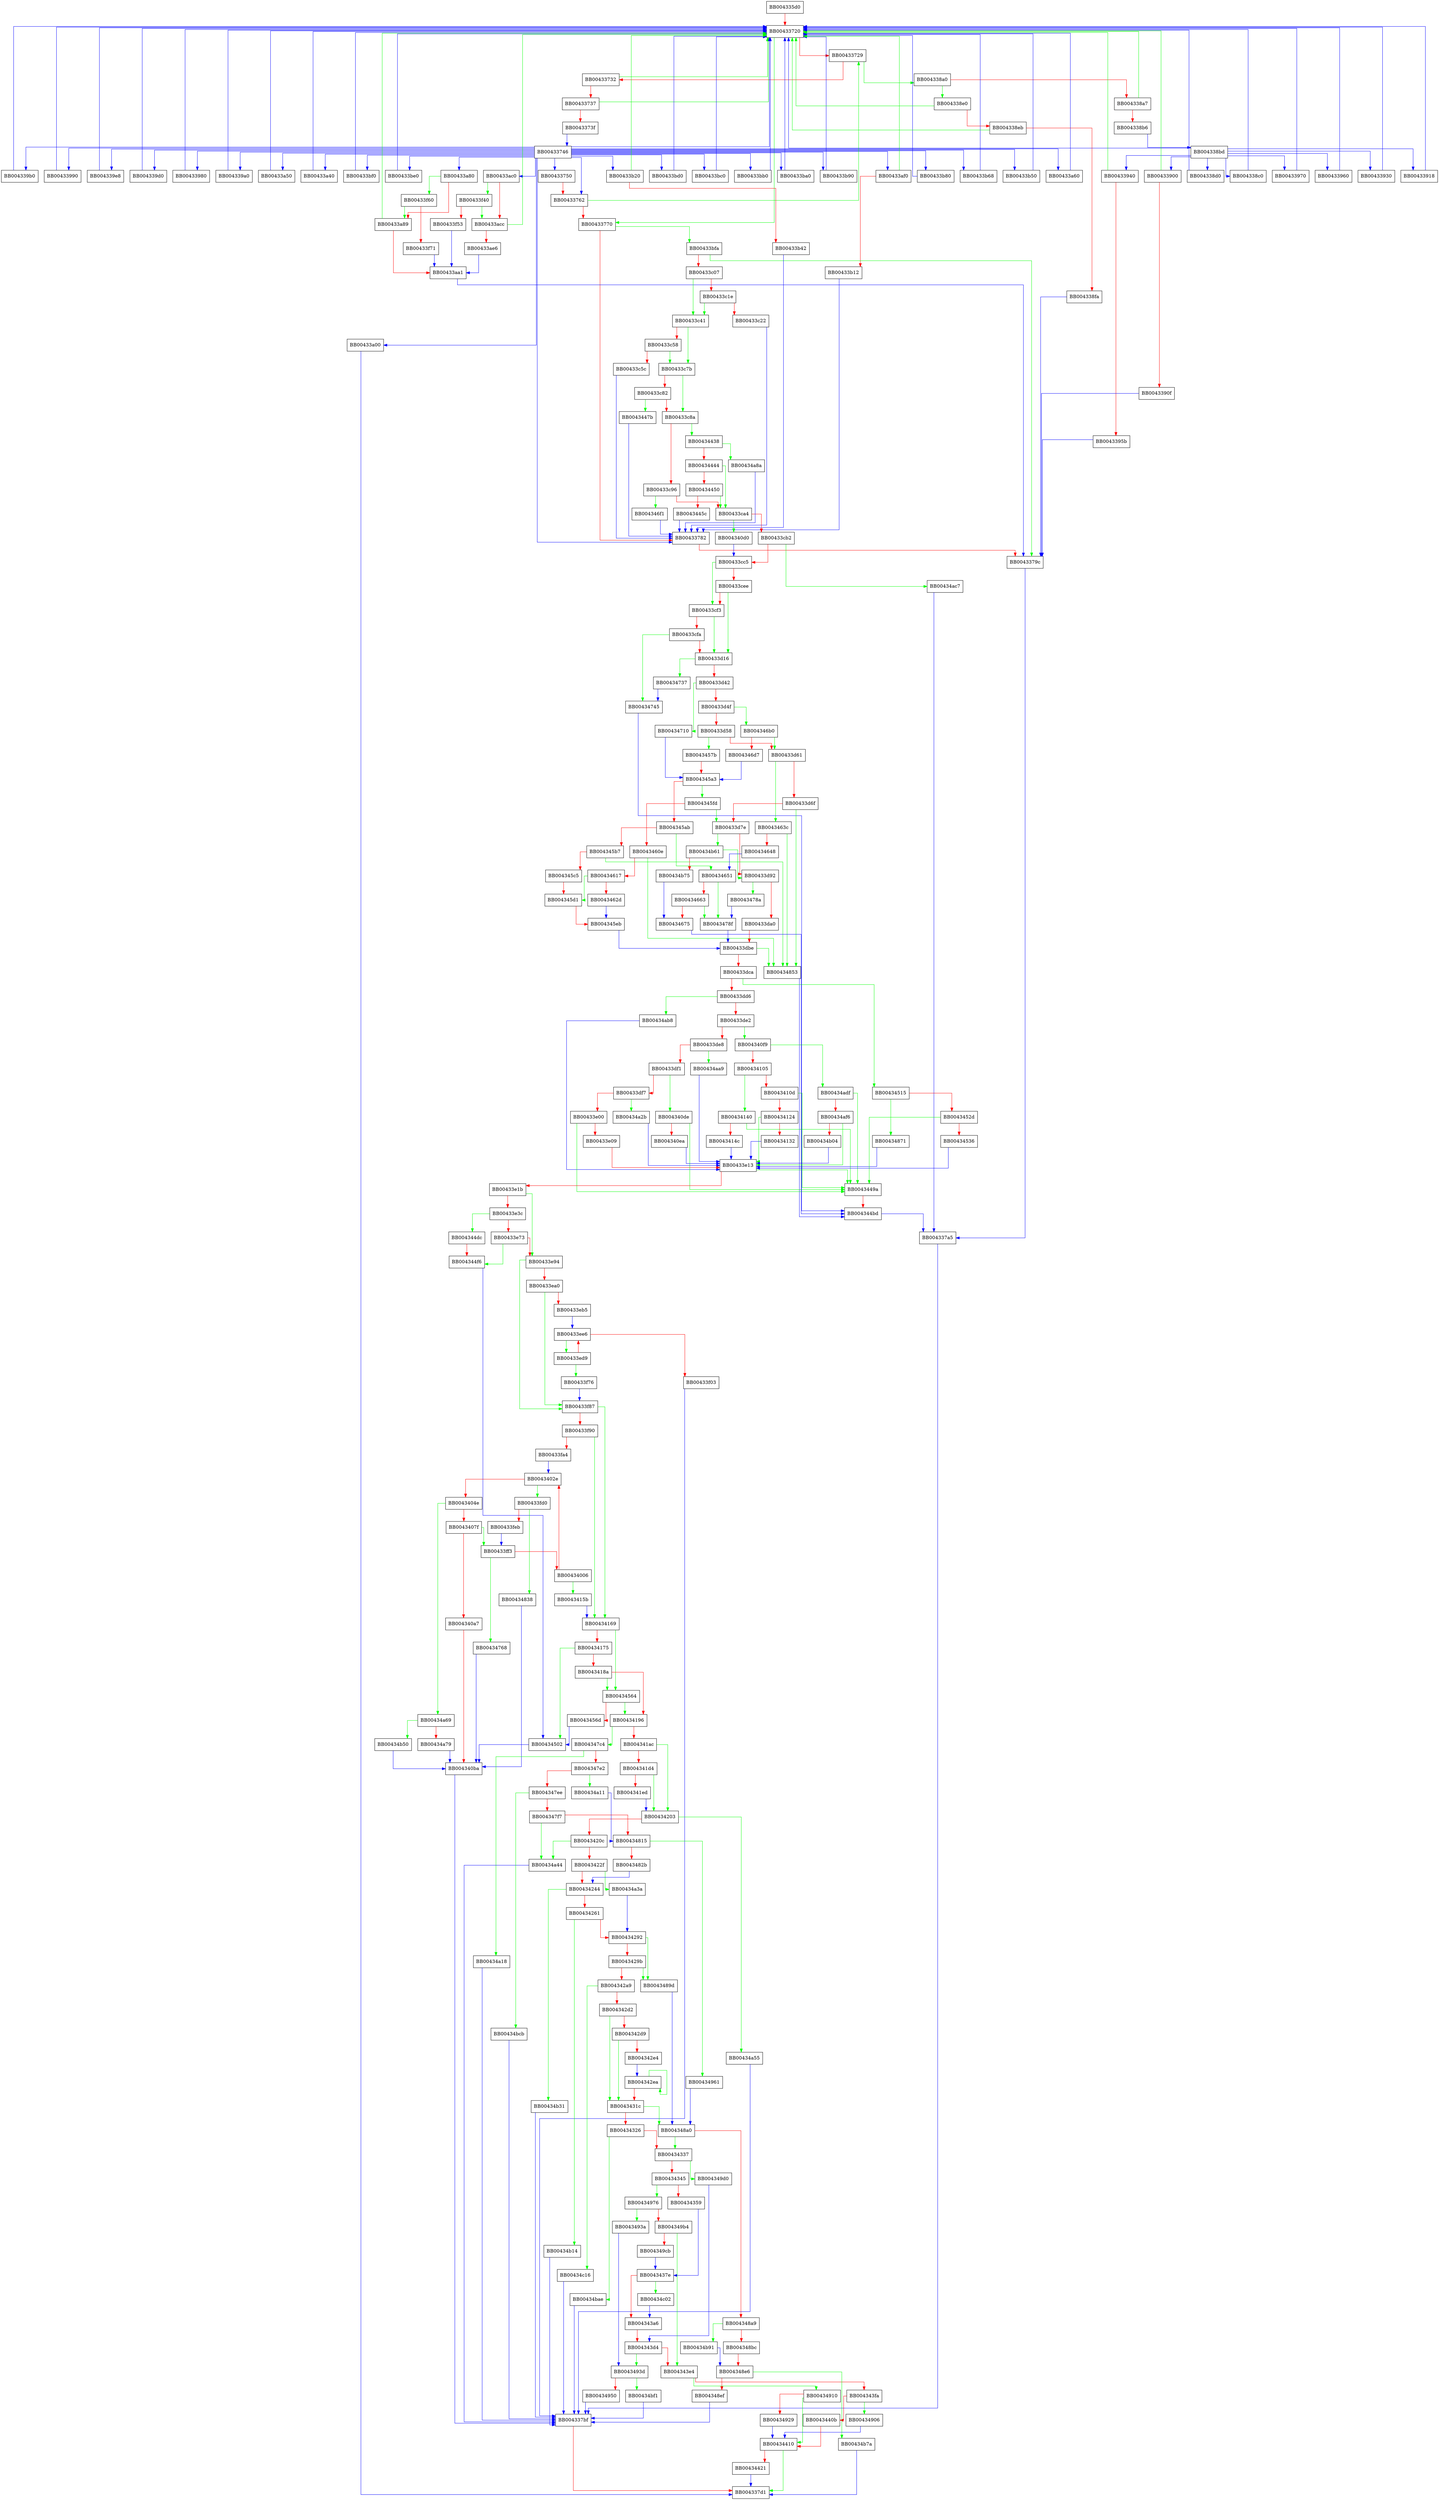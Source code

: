 digraph pkeyutl_main {
  node [shape="box"];
  graph [splines=ortho];
  BB004335d0 -> BB00433720 [color="red"];
  BB00433720 -> BB00433770 [color="green"];
  BB00433720 -> BB00433729 [color="red"];
  BB00433729 -> BB004338a0 [color="green"];
  BB00433729 -> BB00433732 [color="red"];
  BB00433732 -> BB00433720 [color="green"];
  BB00433732 -> BB00433737 [color="red"];
  BB00433737 -> BB00433720 [color="green"];
  BB00433737 -> BB0043373f [color="red"];
  BB0043373f -> BB00433746 [color="blue"];
  BB00433746 -> BB00433782 [color="blue"];
  BB00433746 -> BB00433720 [color="blue"];
  BB00433746 -> BB00433a00 [color="blue"];
  BB00433746 -> BB004339b0 [color="blue"];
  BB00433746 -> BB00433990 [color="blue"];
  BB00433746 -> BB004339e8 [color="blue"];
  BB00433746 -> BB004339d0 [color="blue"];
  BB00433746 -> BB00433980 [color="blue"];
  BB00433746 -> BB004339a0 [color="blue"];
  BB00433746 -> BB00433a50 [color="blue"];
  BB00433746 -> BB00433a40 [color="blue"];
  BB00433746 -> BB00433bf0 [color="blue"];
  BB00433746 -> BB00433be0 [color="blue"];
  BB00433746 -> BB00433bd0 [color="blue"];
  BB00433746 -> BB00433bc0 [color="blue"];
  BB00433746 -> BB00433bb0 [color="blue"];
  BB00433746 -> BB00433ba0 [color="blue"];
  BB00433746 -> BB00433762 [color="blue"];
  BB00433746 -> BB00433b90 [color="blue"];
  BB00433746 -> BB00433b80 [color="blue"];
  BB00433746 -> BB00433b68 [color="blue"];
  BB00433746 -> BB00433b50 [color="blue"];
  BB00433746 -> BB00433b20 [color="blue"];
  BB00433746 -> BB00433af0 [color="blue"];
  BB00433746 -> BB00433ac0 [color="blue"];
  BB00433746 -> BB00433a80 [color="blue"];
  BB00433746 -> BB00433750 [color="blue"];
  BB00433746 -> BB00433a60 [color="blue"];
  BB00433750 -> BB00433762 [color="red"];
  BB00433762 -> BB00433729 [color="green"];
  BB00433762 -> BB00433770 [color="red"];
  BB00433770 -> BB00433bfa [color="green"];
  BB00433770 -> BB00433782 [color="red"];
  BB00433782 -> BB0043379c [color="red"];
  BB0043379c -> BB004337a5 [color="blue"];
  BB004337a5 -> BB004337bf [color="blue"];
  BB004337bf -> BB004337d1 [color="red"];
  BB004338a0 -> BB004338e0 [color="green"];
  BB004338a0 -> BB004338a7 [color="red"];
  BB004338a7 -> BB00433720 [color="green"];
  BB004338a7 -> BB004338b6 [color="red"];
  BB004338b6 -> BB004338bd [color="blue"];
  BB004338bd -> BB00433900 [color="blue"];
  BB004338bd -> BB00433720 [color="blue"];
  BB004338bd -> BB004338d0 [color="blue"];
  BB004338bd -> BB004338c0 [color="blue"];
  BB004338bd -> BB00433970 [color="blue"];
  BB004338bd -> BB00433960 [color="blue"];
  BB004338bd -> BB00433940 [color="blue"];
  BB004338bd -> BB00433930 [color="blue"];
  BB004338bd -> BB00433918 [color="blue"];
  BB004338c0 -> BB00433720 [color="blue"];
  BB004338d0 -> BB00433720 [color="blue"];
  BB004338e0 -> BB00433720 [color="green"];
  BB004338e0 -> BB004338eb [color="red"];
  BB004338eb -> BB00433720 [color="green"];
  BB004338eb -> BB004338fa [color="red"];
  BB004338fa -> BB0043379c [color="blue"];
  BB00433900 -> BB00433720 [color="green"];
  BB00433900 -> BB0043390f [color="red"];
  BB0043390f -> BB0043379c [color="blue"];
  BB00433918 -> BB00433720 [color="blue"];
  BB00433930 -> BB00433720 [color="blue"];
  BB00433940 -> BB00433720 [color="green"];
  BB00433940 -> BB0043395b [color="red"];
  BB0043395b -> BB0043379c [color="blue"];
  BB00433960 -> BB00433720 [color="blue"];
  BB00433970 -> BB00433720 [color="blue"];
  BB00433980 -> BB00433720 [color="blue"];
  BB00433990 -> BB00433720 [color="blue"];
  BB004339a0 -> BB00433720 [color="blue"];
  BB004339b0 -> BB00433720 [color="blue"];
  BB004339d0 -> BB00433720 [color="blue"];
  BB004339e8 -> BB00433720 [color="blue"];
  BB00433a00 -> BB004337d1 [color="blue"];
  BB00433a40 -> BB00433720 [color="blue"];
  BB00433a50 -> BB00433720 [color="blue"];
  BB00433a60 -> BB00433720 [color="blue"];
  BB00433a80 -> BB00433f60 [color="green"];
  BB00433a80 -> BB00433a89 [color="red"];
  BB00433a89 -> BB00433720 [color="green"];
  BB00433a89 -> BB00433aa1 [color="red"];
  BB00433aa1 -> BB0043379c [color="blue"];
  BB00433ac0 -> BB00433f40 [color="green"];
  BB00433ac0 -> BB00433acc [color="red"];
  BB00433acc -> BB00433720 [color="green"];
  BB00433acc -> BB00433ae6 [color="red"];
  BB00433ae6 -> BB00433aa1 [color="blue"];
  BB00433af0 -> BB00433720 [color="green"];
  BB00433af0 -> BB00433b12 [color="red"];
  BB00433b12 -> BB00433782 [color="blue"];
  BB00433b20 -> BB00433720 [color="green"];
  BB00433b20 -> BB00433b42 [color="red"];
  BB00433b42 -> BB00433782 [color="blue"];
  BB00433b50 -> BB00433720 [color="blue"];
  BB00433b68 -> BB00433720 [color="blue"];
  BB00433b80 -> BB00433720 [color="blue"];
  BB00433b90 -> BB00433720 [color="blue"];
  BB00433ba0 -> BB00433720 [color="blue"];
  BB00433bb0 -> BB00433720 [color="blue"];
  BB00433bc0 -> BB00433720 [color="blue"];
  BB00433bd0 -> BB00433720 [color="blue"];
  BB00433be0 -> BB00433720 [color="blue"];
  BB00433bf0 -> BB00433720 [color="blue"];
  BB00433bfa -> BB0043379c [color="green"];
  BB00433bfa -> BB00433c07 [color="red"];
  BB00433c07 -> BB00433c41 [color="green"];
  BB00433c07 -> BB00433c1e [color="red"];
  BB00433c1e -> BB00433c41 [color="green"];
  BB00433c1e -> BB00433c22 [color="red"];
  BB00433c22 -> BB00433782 [color="blue"];
  BB00433c41 -> BB00433c7b [color="green"];
  BB00433c41 -> BB00433c58 [color="red"];
  BB00433c58 -> BB00433c7b [color="green"];
  BB00433c58 -> BB00433c5c [color="red"];
  BB00433c5c -> BB00433782 [color="blue"];
  BB00433c7b -> BB00433c8a [color="green"];
  BB00433c7b -> BB00433c82 [color="red"];
  BB00433c82 -> BB0043447b [color="green"];
  BB00433c82 -> BB00433c8a [color="red"];
  BB00433c8a -> BB00434438 [color="green"];
  BB00433c8a -> BB00433c96 [color="red"];
  BB00433c96 -> BB004346f1 [color="green"];
  BB00433c96 -> BB00433ca4 [color="red"];
  BB00433ca4 -> BB004340d0 [color="green"];
  BB00433ca4 -> BB00433cb2 [color="red"];
  BB00433cb2 -> BB00434ac7 [color="green"];
  BB00433cb2 -> BB00433cc5 [color="red"];
  BB00433cc5 -> BB00433cf3 [color="green"];
  BB00433cc5 -> BB00433cee [color="red"];
  BB00433cee -> BB00433d16 [color="green"];
  BB00433cee -> BB00433cf3 [color="red"];
  BB00433cf3 -> BB00433d16 [color="green"];
  BB00433cf3 -> BB00433cfa [color="red"];
  BB00433cfa -> BB00434745 [color="green"];
  BB00433cfa -> BB00433d16 [color="red"];
  BB00433d16 -> BB00434737 [color="green"];
  BB00433d16 -> BB00433d42 [color="red"];
  BB00433d42 -> BB00434710 [color="green"];
  BB00433d42 -> BB00433d4f [color="red"];
  BB00433d4f -> BB004346b0 [color="green"];
  BB00433d4f -> BB00433d58 [color="red"];
  BB00433d58 -> BB0043457b [color="green"];
  BB00433d58 -> BB00433d61 [color="red"];
  BB00433d61 -> BB0043463c [color="green"];
  BB00433d61 -> BB00433d6f [color="red"];
  BB00433d6f -> BB00434853 [color="green"];
  BB00433d6f -> BB00433d7e [color="red"];
  BB00433d7e -> BB00434b61 [color="green"];
  BB00433d7e -> BB00433d92 [color="red"];
  BB00433d92 -> BB0043478a [color="green"];
  BB00433d92 -> BB00433da0 [color="red"];
  BB00433da0 -> BB00433dbe [color="red"];
  BB00433dbe -> BB00434853 [color="green"];
  BB00433dbe -> BB00433dca [color="red"];
  BB00433dca -> BB00434515 [color="green"];
  BB00433dca -> BB00433dd6 [color="red"];
  BB00433dd6 -> BB00434ab8 [color="green"];
  BB00433dd6 -> BB00433de2 [color="red"];
  BB00433de2 -> BB004340f9 [color="green"];
  BB00433de2 -> BB00433de8 [color="red"];
  BB00433de8 -> BB00434aa9 [color="green"];
  BB00433de8 -> BB00433df1 [color="red"];
  BB00433df1 -> BB004340de [color="green"];
  BB00433df1 -> BB00433df7 [color="red"];
  BB00433df7 -> BB00434a2b [color="green"];
  BB00433df7 -> BB00433e00 [color="red"];
  BB00433e00 -> BB0043449a [color="green"];
  BB00433e00 -> BB00433e09 [color="red"];
  BB00433e09 -> BB00433e13 [color="red"];
  BB00433e13 -> BB0043449a [color="green"];
  BB00433e13 -> BB00433e1b [color="red"];
  BB00433e1b -> BB00433e94 [color="green"];
  BB00433e1b -> BB00433e3c [color="red"];
  BB00433e3c -> BB004344dc [color="green"];
  BB00433e3c -> BB00433e73 [color="red"];
  BB00433e73 -> BB004344f6 [color="green"];
  BB00433e73 -> BB00433e94 [color="red"];
  BB00433e94 -> BB00433f87 [color="green"];
  BB00433e94 -> BB00433ea0 [color="red"];
  BB00433ea0 -> BB00433f87 [color="green"];
  BB00433ea0 -> BB00433eb5 [color="red"];
  BB00433eb5 -> BB00433ee6 [color="blue"];
  BB00433ed9 -> BB00433f76 [color="green"];
  BB00433ed9 -> BB00433ee6 [color="red"];
  BB00433ee6 -> BB00433ed9 [color="green"];
  BB00433ee6 -> BB00433f03 [color="red"];
  BB00433f03 -> BB004337bf [color="blue"];
  BB00433f40 -> BB00433acc [color="green"];
  BB00433f40 -> BB00433f53 [color="red"];
  BB00433f53 -> BB00433aa1 [color="blue"];
  BB00433f60 -> BB00433a89 [color="green"];
  BB00433f60 -> BB00433f71 [color="red"];
  BB00433f71 -> BB00433aa1 [color="blue"];
  BB00433f76 -> BB00433f87 [color="blue"];
  BB00433f87 -> BB00434169 [color="green"];
  BB00433f87 -> BB00433f90 [color="red"];
  BB00433f90 -> BB00434169 [color="green"];
  BB00433f90 -> BB00433fa4 [color="red"];
  BB00433fa4 -> BB0043402e [color="blue"];
  BB00433fd0 -> BB00434838 [color="green"];
  BB00433fd0 -> BB00433feb [color="red"];
  BB00433feb -> BB00433ff3 [color="blue"];
  BB00433ff3 -> BB00434768 [color="green"];
  BB00433ff3 -> BB00434006 [color="red"];
  BB00434006 -> BB0043415b [color="green"];
  BB00434006 -> BB0043402e [color="red"];
  BB0043402e -> BB00433fd0 [color="green"];
  BB0043402e -> BB0043404e [color="red"];
  BB0043404e -> BB00434a69 [color="green"];
  BB0043404e -> BB0043407f [color="red"];
  BB0043407f -> BB00433ff3 [color="green"];
  BB0043407f -> BB004340a7 [color="red"];
  BB004340a7 -> BB004340ba [color="red"];
  BB004340ba -> BB004337bf [color="blue"];
  BB004340d0 -> BB00433cc5 [color="blue"];
  BB004340de -> BB0043449a [color="green"];
  BB004340de -> BB004340ea [color="red"];
  BB004340ea -> BB00433e13 [color="blue"];
  BB004340f9 -> BB00434adf [color="green"];
  BB004340f9 -> BB00434105 [color="red"];
  BB00434105 -> BB00434140 [color="green"];
  BB00434105 -> BB0043410d [color="red"];
  BB0043410d -> BB0043449a [color="green"];
  BB0043410d -> BB00434124 [color="red"];
  BB00434124 -> BB00433e13 [color="green"];
  BB00434124 -> BB00434132 [color="red"];
  BB00434132 -> BB00433e13 [color="blue"];
  BB00434140 -> BB0043449a [color="green"];
  BB00434140 -> BB0043414c [color="red"];
  BB0043414c -> BB00433e13 [color="blue"];
  BB0043415b -> BB00434169 [color="blue"];
  BB00434169 -> BB00434564 [color="green"];
  BB00434169 -> BB00434175 [color="red"];
  BB00434175 -> BB00434502 [color="green"];
  BB00434175 -> BB0043418a [color="red"];
  BB0043418a -> BB00434564 [color="green"];
  BB0043418a -> BB00434196 [color="red"];
  BB00434196 -> BB004347c4 [color="green"];
  BB00434196 -> BB004341ac [color="red"];
  BB004341ac -> BB00434203 [color="green"];
  BB004341ac -> BB004341d4 [color="red"];
  BB004341d4 -> BB00434203 [color="green"];
  BB004341d4 -> BB004341ed [color="red"];
  BB004341ed -> BB00434203 [color="blue"];
  BB00434203 -> BB00434a55 [color="green"];
  BB00434203 -> BB0043420c [color="red"];
  BB0043420c -> BB00434a44 [color="green"];
  BB0043420c -> BB0043422f [color="red"];
  BB0043422f -> BB00434a3a [color="green"];
  BB0043422f -> BB00434244 [color="red"];
  BB00434244 -> BB00434b31 [color="green"];
  BB00434244 -> BB00434261 [color="red"];
  BB00434261 -> BB00434b14 [color="green"];
  BB00434261 -> BB00434292 [color="red"];
  BB00434292 -> BB0043489d [color="green"];
  BB00434292 -> BB0043429b [color="red"];
  BB0043429b -> BB0043489d [color="green"];
  BB0043429b -> BB004342a9 [color="red"];
  BB004342a9 -> BB00434c16 [color="green"];
  BB004342a9 -> BB004342d2 [color="red"];
  BB004342d2 -> BB0043431c [color="green"];
  BB004342d2 -> BB004342d9 [color="red"];
  BB004342d9 -> BB0043431c [color="green"];
  BB004342d9 -> BB004342e4 [color="red"];
  BB004342e4 -> BB004342ea [color="blue"];
  BB004342ea -> BB004342ea [color="green"];
  BB004342ea -> BB0043431c [color="red"];
  BB0043431c -> BB004348a0 [color="green"];
  BB0043431c -> BB00434326 [color="red"];
  BB00434326 -> BB00434bae [color="green"];
  BB00434326 -> BB00434337 [color="red"];
  BB00434337 -> BB004349d0 [color="green"];
  BB00434337 -> BB00434345 [color="red"];
  BB00434345 -> BB00434976 [color="green"];
  BB00434345 -> BB00434359 [color="red"];
  BB00434359 -> BB0043437e [color="blue"];
  BB0043437e -> BB00434c02 [color="green"];
  BB0043437e -> BB004343a6 [color="red"];
  BB004343a6 -> BB004343d4 [color="red"];
  BB004343d4 -> BB0043493d [color="green"];
  BB004343d4 -> BB004343e4 [color="red"];
  BB004343e4 -> BB00434910 [color="green"];
  BB004343e4 -> BB004343fa [color="red"];
  BB004343fa -> BB00434906 [color="green"];
  BB004343fa -> BB0043440b [color="red"];
  BB0043440b -> BB00434410 [color="red"];
  BB00434410 -> BB004337d1 [color="green"];
  BB00434410 -> BB00434421 [color="red"];
  BB00434421 -> BB004337d1 [color="blue"];
  BB00434438 -> BB00434a8a [color="green"];
  BB00434438 -> BB00434444 [color="red"];
  BB00434444 -> BB00433ca4 [color="green"];
  BB00434444 -> BB00434450 [color="red"];
  BB00434450 -> BB00433ca4 [color="green"];
  BB00434450 -> BB0043445c [color="red"];
  BB0043445c -> BB00433782 [color="blue"];
  BB0043447b -> BB00433782 [color="blue"];
  BB0043449a -> BB004344bd [color="red"];
  BB004344bd -> BB004337a5 [color="blue"];
  BB004344dc -> BB004344f6 [color="red"];
  BB004344f6 -> BB00434502 [color="blue"];
  BB00434502 -> BB004340ba [color="blue"];
  BB00434515 -> BB00434871 [color="green"];
  BB00434515 -> BB0043452d [color="red"];
  BB0043452d -> BB0043449a [color="green"];
  BB0043452d -> BB00434536 [color="red"];
  BB00434536 -> BB00433e13 [color="blue"];
  BB00434564 -> BB00434196 [color="green"];
  BB00434564 -> BB0043456d [color="red"];
  BB0043456d -> BB00434502 [color="blue"];
  BB0043457b -> BB004345a3 [color="red"];
  BB004345a3 -> BB004345fd [color="green"];
  BB004345a3 -> BB004345ab [color="red"];
  BB004345ab -> BB00434651 [color="green"];
  BB004345ab -> BB004345b7 [color="red"];
  BB004345b7 -> BB00434853 [color="green"];
  BB004345b7 -> BB004345c5 [color="red"];
  BB004345c5 -> BB004345d1 [color="red"];
  BB004345d1 -> BB004345eb [color="red"];
  BB004345eb -> BB00433dbe [color="blue"];
  BB004345fd -> BB00433d7e [color="green"];
  BB004345fd -> BB0043460e [color="red"];
  BB0043460e -> BB00434853 [color="green"];
  BB0043460e -> BB00434617 [color="red"];
  BB00434617 -> BB004345d1 [color="green"];
  BB00434617 -> BB0043462d [color="red"];
  BB0043462d -> BB004345eb [color="blue"];
  BB0043463c -> BB00434853 [color="green"];
  BB0043463c -> BB00434648 [color="red"];
  BB00434648 -> BB00434651 [color="blue"];
  BB00434651 -> BB0043478f [color="green"];
  BB00434651 -> BB00434663 [color="red"];
  BB00434663 -> BB0043478f [color="green"];
  BB00434663 -> BB00434675 [color="red"];
  BB00434675 -> BB004344bd [color="blue"];
  BB004346b0 -> BB00433d61 [color="green"];
  BB004346b0 -> BB004346d7 [color="red"];
  BB004346d7 -> BB004345a3 [color="blue"];
  BB004346f1 -> BB00433782 [color="blue"];
  BB00434710 -> BB004345a3 [color="blue"];
  BB00434737 -> BB00434745 [color="blue"];
  BB00434745 -> BB004344bd [color="blue"];
  BB00434768 -> BB004340ba [color="blue"];
  BB0043478a -> BB0043478f [color="blue"];
  BB0043478f -> BB00433dbe [color="blue"];
  BB004347c4 -> BB00434a18 [color="green"];
  BB004347c4 -> BB004347e2 [color="red"];
  BB004347e2 -> BB00434a11 [color="green"];
  BB004347e2 -> BB004347ee [color="red"];
  BB004347ee -> BB00434bcb [color="green"];
  BB004347ee -> BB004347f7 [color="red"];
  BB004347f7 -> BB00434a44 [color="green"];
  BB004347f7 -> BB00434815 [color="red"];
  BB00434815 -> BB00434961 [color="green"];
  BB00434815 -> BB0043482b [color="red"];
  BB0043482b -> BB00434244 [color="blue"];
  BB00434838 -> BB004340ba [color="blue"];
  BB00434853 -> BB004344bd [color="blue"];
  BB00434871 -> BB00433e13 [color="blue"];
  BB0043489d -> BB004348a0 [color="blue"];
  BB004348a0 -> BB00434337 [color="green"];
  BB004348a0 -> BB004348a9 [color="red"];
  BB004348a9 -> BB00434b91 [color="green"];
  BB004348a9 -> BB004348bc [color="red"];
  BB004348bc -> BB004348e6 [color="red"];
  BB004348e6 -> BB00434b7a [color="green"];
  BB004348e6 -> BB004348ef [color="red"];
  BB004348ef -> BB004337bf [color="blue"];
  BB00434906 -> BB00434410 [color="blue"];
  BB00434910 -> BB00434410 [color="green"];
  BB00434910 -> BB00434929 [color="red"];
  BB00434929 -> BB00434410 [color="blue"];
  BB0043493a -> BB0043493d [color="blue"];
  BB0043493d -> BB00434bf1 [color="green"];
  BB0043493d -> BB00434950 [color="red"];
  BB00434950 -> BB004337bf [color="blue"];
  BB00434961 -> BB004348a0 [color="blue"];
  BB00434976 -> BB0043493a [color="green"];
  BB00434976 -> BB004349b4 [color="red"];
  BB004349b4 -> BB004343e4 [color="green"];
  BB004349b4 -> BB004349cb [color="red"];
  BB004349cb -> BB0043437e [color="blue"];
  BB004349d0 -> BB004343d4 [color="blue"];
  BB00434a11 -> BB00434815 [color="blue"];
  BB00434a18 -> BB004337bf [color="blue"];
  BB00434a2b -> BB00433e13 [color="blue"];
  BB00434a3a -> BB00434292 [color="blue"];
  BB00434a44 -> BB004337bf [color="blue"];
  BB00434a55 -> BB004337bf [color="blue"];
  BB00434a69 -> BB00434b50 [color="green"];
  BB00434a69 -> BB00434a79 [color="red"];
  BB00434a79 -> BB004340ba [color="blue"];
  BB00434a8a -> BB00433782 [color="blue"];
  BB00434aa9 -> BB00433e13 [color="blue"];
  BB00434ab8 -> BB00433e13 [color="blue"];
  BB00434ac7 -> BB004337a5 [color="blue"];
  BB00434adf -> BB0043449a [color="green"];
  BB00434adf -> BB00434af6 [color="red"];
  BB00434af6 -> BB00433e13 [color="green"];
  BB00434af6 -> BB00434b04 [color="red"];
  BB00434b04 -> BB00433e13 [color="blue"];
  BB00434b14 -> BB004337bf [color="blue"];
  BB00434b31 -> BB004337bf [color="blue"];
  BB00434b50 -> BB004340ba [color="blue"];
  BB00434b61 -> BB00433d92 [color="green"];
  BB00434b61 -> BB00434b75 [color="red"];
  BB00434b75 -> BB00434675 [color="blue"];
  BB00434b7a -> BB004337d1 [color="blue"];
  BB00434b91 -> BB004348e6 [color="blue"];
  BB00434bae -> BB004337bf [color="blue"];
  BB00434bcb -> BB004337bf [color="blue"];
  BB00434bf1 -> BB004337bf [color="blue"];
  BB00434c02 -> BB004343a6 [color="blue"];
  BB00434c16 -> BB004337bf [color="blue"];
}